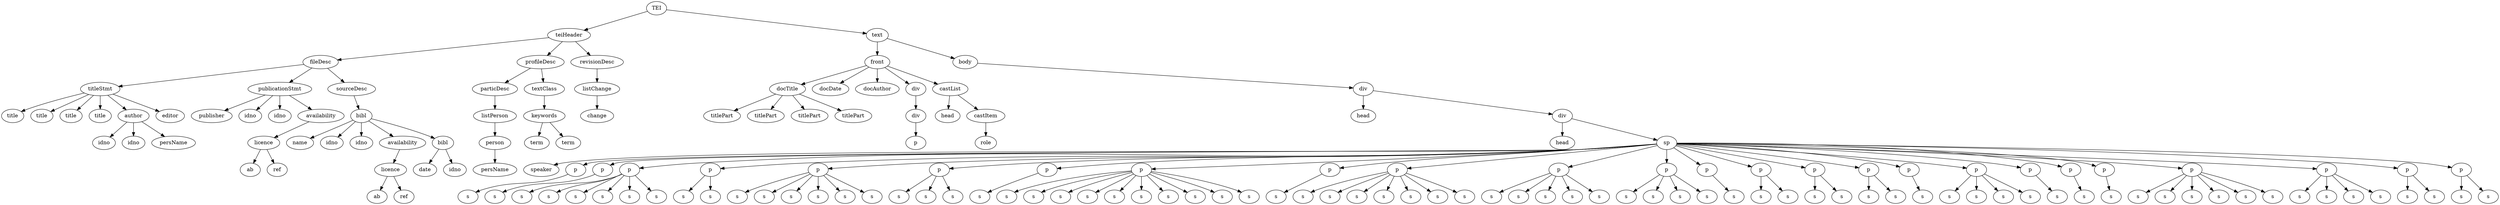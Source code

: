 digraph Tree {
	"t0" [label = "TEI"];
	"t1" [label = "teiHeader"];
	"t2" [label = "fileDesc"];
	"t3" [label = "titleStmt"];
	"t4" [label = "title"];
	"t5" [label = "title"];
	"t6" [label = "title"];
	"t7" [label = "title"];
	"t8" [label = "author"];
	"t9" [label = "idno"];
	"t10" [label = "idno"];
	"t11" [label = "persName"];
	"t12" [label = "editor"];
	"t13" [label = "publicationStmt"];
	"t14" [label = "publisher"];
	"t15" [label = "idno"];
	"t16" [label = "idno"];
	"t17" [label = "availability"];
	"t18" [label = "licence"];
	"t19" [label = "ab"];
	"t20" [label = "ref"];
	"t21" [label = "sourceDesc"];
	"t22" [label = "bibl"];
	"t23" [label = "name"];
	"t24" [label = "idno"];
	"t25" [label = "idno"];
	"t26" [label = "availability"];
	"t27" [label = "licence"];
	"t28" [label = "ab"];
	"t29" [label = "ref"];
	"t30" [label = "bibl"];
	"t31" [label = "date"];
	"t32" [label = "idno"];
	"t33" [label = "profileDesc"];
	"t34" [label = "particDesc"];
	"t35" [label = "listPerson"];
	"t36" [label = "person"];
	"t37" [label = "persName"];
	"t38" [label = "textClass"];
	"t39" [label = "keywords"];
	"t40" [label = "term"];
	"t41" [label = "term"];
	"t42" [label = "revisionDesc"];
	"t43" [label = "listChange"];
	"t44" [label = "change"];
	"t45" [label = "text"];
	"t46" [label = "front"];
	"t47" [label = "docTitle"];
	"t48" [label = "titlePart"];
	"t49" [label = "titlePart"];
	"t50" [label = "titlePart"];
	"t51" [label = "titlePart"];
	"t52" [label = "docDate"];
	"t53" [label = "docAuthor"];
	"t54" [label = "div"];
	"t55" [label = "div"];
	"t56" [label = "p"];
	"t57" [label = "castList"];
	"t58" [label = "head"];
	"t59" [label = "castItem"];
	"t60" [label = "role"];
	"t61" [label = "body"];
	"t62" [label = "div"];
	"t63" [label = "head"];
	"t64" [label = "div"];
	"t65" [label = "head"];
	"t66" [label = "sp"];
	"t67" [label = "speaker"];
	"t68" [label = "p"];
	"t69" [label = "s"];
	"t70" [label = "p"];
	"t71" [label = "s"];
	"t72" [label = "p"];
	"t73" [label = "s"];
	"t74" [label = "s"];
	"t75" [label = "s"];
	"t76" [label = "s"];
	"t77" [label = "s"];
	"t78" [label = "s"];
	"t79" [label = "p"];
	"t80" [label = "s"];
	"t81" [label = "s"];
	"t82" [label = "p"];
	"t83" [label = "s"];
	"t84" [label = "s"];
	"t85" [label = "s"];
	"t86" [label = "s"];
	"t87" [label = "s"];
	"t88" [label = "s"];
	"t89" [label = "p"];
	"t90" [label = "s"];
	"t91" [label = "s"];
	"t92" [label = "s"];
	"t93" [label = "p"];
	"t94" [label = "s"];
	"t95" [label = "p"];
	"t96" [label = "s"];
	"t97" [label = "s"];
	"t98" [label = "s"];
	"t99" [label = "s"];
	"t100" [label = "s"];
	"t101" [label = "s"];
	"t102" [label = "s"];
	"t103" [label = "s"];
	"t104" [label = "s"];
	"t105" [label = "s"];
	"t106" [label = "p"];
	"t107" [label = "s"];
	"t108" [label = "p"];
	"t109" [label = "s"];
	"t110" [label = "s"];
	"t111" [label = "s"];
	"t112" [label = "s"];
	"t113" [label = "s"];
	"t114" [label = "s"];
	"t115" [label = "s"];
	"t116" [label = "p"];
	"t117" [label = "s"];
	"t118" [label = "s"];
	"t119" [label = "s"];
	"t120" [label = "s"];
	"t121" [label = "s"];
	"t122" [label = "p"];
	"t123" [label = "s"];
	"t124" [label = "s"];
	"t125" [label = "s"];
	"t126" [label = "s"];
	"t127" [label = "p"];
	"t128" [label = "s"];
	"t129" [label = "p"];
	"t130" [label = "s"];
	"t131" [label = "s"];
	"t132" [label = "p"];
	"t133" [label = "s"];
	"t134" [label = "s"];
	"t135" [label = "p"];
	"t136" [label = "s"];
	"t137" [label = "s"];
	"t138" [label = "p"];
	"t139" [label = "s"];
	"t140" [label = "p"];
	"t141" [label = "s"];
	"t142" [label = "s"];
	"t143" [label = "s"];
	"t144" [label = "s"];
	"t145" [label = "p"];
	"t146" [label = "s"];
	"t147" [label = "p"];
	"t148" [label = "s"];
	"t149" [label = "p"];
	"t150" [label = "s"];
	"t151" [label = "p"];
	"t152" [label = "s"];
	"t153" [label = "s"];
	"t154" [label = "s"];
	"t155" [label = "s"];
	"t156" [label = "s"];
	"t157" [label = "s"];
	"t158" [label = "p"];
	"t159" [label = "s"];
	"t160" [label = "s"];
	"t161" [label = "s"];
	"t162" [label = "s"];
	"t163" [label = "p"];
	"t164" [label = "s"];
	"t165" [label = "s"];
	"t166" [label = "p"];
	"t167" [label = "s"];
	"t168" [label = "s"];
	"t0" -> "t1";
	"t1" -> "t2";
	"t2" -> "t3";
	"t3" -> "t4";
	"t3" -> "t5";
	"t3" -> "t6";
	"t3" -> "t7";
	"t3" -> "t8";
	"t8" -> "t9";
	"t8" -> "t10";
	"t8" -> "t11";
	"t3" -> "t12";
	"t2" -> "t13";
	"t13" -> "t14";
	"t13" -> "t15";
	"t13" -> "t16";
	"t13" -> "t17";
	"t17" -> "t18";
	"t18" -> "t19";
	"t18" -> "t20";
	"t2" -> "t21";
	"t21" -> "t22";
	"t22" -> "t23";
	"t22" -> "t24";
	"t22" -> "t25";
	"t22" -> "t26";
	"t26" -> "t27";
	"t27" -> "t28";
	"t27" -> "t29";
	"t22" -> "t30";
	"t30" -> "t31";
	"t30" -> "t32";
	"t1" -> "t33";
	"t33" -> "t34";
	"t34" -> "t35";
	"t35" -> "t36";
	"t36" -> "t37";
	"t33" -> "t38";
	"t38" -> "t39";
	"t39" -> "t40";
	"t39" -> "t41";
	"t1" -> "t42";
	"t42" -> "t43";
	"t43" -> "t44";
	"t0" -> "t45";
	"t45" -> "t46";
	"t46" -> "t47";
	"t47" -> "t48";
	"t47" -> "t49";
	"t47" -> "t50";
	"t47" -> "t51";
	"t46" -> "t52";
	"t46" -> "t53";
	"t46" -> "t54";
	"t54" -> "t55";
	"t55" -> "t56";
	"t46" -> "t57";
	"t57" -> "t58";
	"t57" -> "t59";
	"t59" -> "t60";
	"t45" -> "t61";
	"t61" -> "t62";
	"t62" -> "t63";
	"t62" -> "t64";
	"t64" -> "t65";
	"t64" -> "t66";
	"t66" -> "t67";
	"t66" -> "t68";
	"t68" -> "t69";
	"t66" -> "t70";
	"t70" -> "t71";
	"t66" -> "t72";
	"t72" -> "t73";
	"t72" -> "t74";
	"t72" -> "t75";
	"t72" -> "t76";
	"t72" -> "t77";
	"t72" -> "t78";
	"t66" -> "t79";
	"t79" -> "t80";
	"t79" -> "t81";
	"t66" -> "t82";
	"t82" -> "t83";
	"t82" -> "t84";
	"t82" -> "t85";
	"t82" -> "t86";
	"t82" -> "t87";
	"t82" -> "t88";
	"t66" -> "t89";
	"t89" -> "t90";
	"t89" -> "t91";
	"t89" -> "t92";
	"t66" -> "t93";
	"t93" -> "t94";
	"t66" -> "t95";
	"t95" -> "t96";
	"t95" -> "t97";
	"t95" -> "t98";
	"t95" -> "t99";
	"t95" -> "t100";
	"t95" -> "t101";
	"t95" -> "t102";
	"t95" -> "t103";
	"t95" -> "t104";
	"t95" -> "t105";
	"t66" -> "t106";
	"t106" -> "t107";
	"t66" -> "t108";
	"t108" -> "t109";
	"t108" -> "t110";
	"t108" -> "t111";
	"t108" -> "t112";
	"t108" -> "t113";
	"t108" -> "t114";
	"t108" -> "t115";
	"t66" -> "t116";
	"t116" -> "t117";
	"t116" -> "t118";
	"t116" -> "t119";
	"t116" -> "t120";
	"t116" -> "t121";
	"t66" -> "t122";
	"t122" -> "t123";
	"t122" -> "t124";
	"t122" -> "t125";
	"t122" -> "t126";
	"t66" -> "t127";
	"t127" -> "t128";
	"t66" -> "t129";
	"t129" -> "t130";
	"t129" -> "t131";
	"t66" -> "t132";
	"t132" -> "t133";
	"t132" -> "t134";
	"t66" -> "t135";
	"t135" -> "t136";
	"t135" -> "t137";
	"t66" -> "t138";
	"t138" -> "t139";
	"t66" -> "t140";
	"t140" -> "t141";
	"t140" -> "t142";
	"t140" -> "t143";
	"t140" -> "t144";
	"t66" -> "t145";
	"t145" -> "t146";
	"t66" -> "t147";
	"t147" -> "t148";
	"t66" -> "t149";
	"t149" -> "t150";
	"t66" -> "t151";
	"t151" -> "t152";
	"t151" -> "t153";
	"t151" -> "t154";
	"t151" -> "t155";
	"t151" -> "t156";
	"t151" -> "t157";
	"t66" -> "t158";
	"t158" -> "t159";
	"t158" -> "t160";
	"t158" -> "t161";
	"t158" -> "t162";
	"t66" -> "t163";
	"t163" -> "t164";
	"t163" -> "t165";
	"t66" -> "t166";
	"t166" -> "t167";
	"t166" -> "t168";
}
